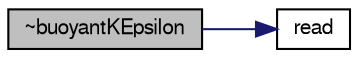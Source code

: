 digraph "~buoyantKEpsilon"
{
  bgcolor="transparent";
  edge [fontname="FreeSans",fontsize="10",labelfontname="FreeSans",labelfontsize="10"];
  node [fontname="FreeSans",fontsize="10",shape=record];
  rankdir="LR";
  Node7 [label="~buoyantKEpsilon",height=0.2,width=0.4,color="black", fillcolor="grey75", style="filled", fontcolor="black"];
  Node7 -> Node8 [color="midnightblue",fontsize="10",style="solid",fontname="FreeSans"];
  Node8 [label="read",height=0.2,width=0.4,color="black",URL="$a31154.html#af816873151ddb0126e98bb2f914d8ed5",tooltip="Re-read model coefficients if they have changed. "];
}
